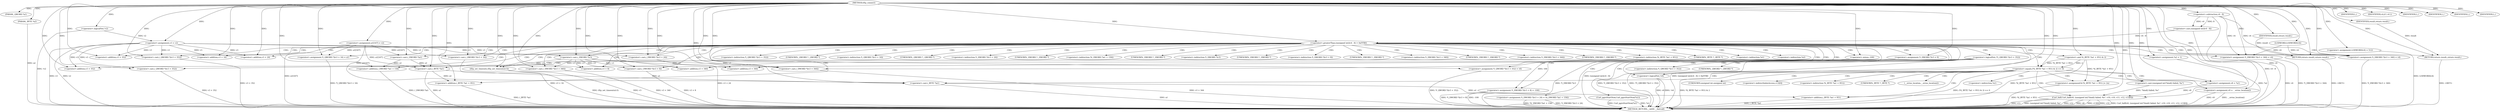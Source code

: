 digraph tftp_connect {  
"1000113" [label = "(METHOD,tftp_connect)" ]
"1000288" [label = "(METHOD_RETURN,__int64 __fastcall)" ]
"1000114" [label = "(PARAM,_QWORD *a1)" ]
"1000115" [label = "(PARAM,_BYTE *a2)" ]
"1000129" [label = "(<operator>.assignment,a1[167] = v2)" ]
"1000135" [label = "(<operator>.logicalNot,!v2)" ]
"1000137" [label = "(IDENTIFIER,L,)" ]
"1000138" [label = "(<operator>.assignment,v3 = v2)" ]
"1000142" [label = "(IDENTIFIER,v4,if ( v4 ))" ]
"1000144" [label = "(IDENTIFIER,L,)" ]
"1000146" [label = "(<operator>.greaterThan,(unsigned int)(v4 - 8) > 0xFFB0)" ]
"1000147" [label = "(<operator>.cast,(unsigned int)(v4 - 8))" ]
"1000149" [label = "(<operator>.subtraction,v4 - 8)" ]
"1000153" [label = "(RETURN,return result;,return result;)" ]
"1000154" [label = "(IDENTIFIER,result,return result;)" ]
"1000157" [label = "(<operator>.assignment,LODWORD(v4) = 512)" ]
"1000158" [label = "(LODWORD,LODWORD(v4))" ]
"1000162" [label = "(<operator>.logicalNot,!*(_QWORD *)(v3 + 352))" ]
"1000164" [label = "(<operator>.cast,(_QWORD *)(v3 + 352))" ]
"1000166" [label = "(<operator>.addition,v3 + 352)" ]
"1000170" [label = "(<operator>.assignment,*(_QWORD *)(v3 + 352) = v6)" ]
"1000172" [label = "(<operator>.cast,(_QWORD *)(v3 + 352))" ]
"1000174" [label = "(<operator>.addition,v3 + 352)" ]
"1000179" [label = "(<operator>.logicalNot,!v6)" ]
"1000181" [label = "(IDENTIFIER,L,)" ]
"1000183" [label = "(<operator>.assignment,*(_QWORD *)(v3 + 16) = a1)" ]
"1000185" [label = "(<operator>.cast,(_QWORD *)(v3 + 16))" ]
"1000187" [label = "(<operator>.addition,v3 + 16)" ]
"1000191" [label = "(<operator>.assignment,*(_DWORD *)(v3 + 24) = *((_DWORD *)a1 + 156))" ]
"1000193" [label = "(<operator>.cast,(_DWORD *)(v3 + 24))" ]
"1000195" [label = "(<operator>.addition,v3 + 24)" ]
"1000199" [label = "(<operator>.addition,(_DWORD *)a1 + 156)" ]
"1000200" [label = "(<operator>.cast,(_DWORD *)a1)" ]
"1000204" [label = "(<operator>.assignment,*(_DWORD *)v3 = 0)" ]
"1000206" [label = "(<operator>.cast,(_DWORD *)v3)" ]
"1000210" [label = "(<operator>.assignment,*(_DWORD *)(v3 + 8) = -100)" ]
"1000212" [label = "(<operator>.cast,(_DWORD *)(v3 + 8))" ]
"1000214" [label = "(<operator>.addition,v3 + 8)" ]
"1000217" [label = "(<operator>.minus,-100)" ]
"1000219" [label = "(<operator>.assignment,*(_DWORD *)(v3 + 340) = v4)" ]
"1000221" [label = "(<operator>.cast,(_DWORD *)(v3 + 340))" ]
"1000223" [label = "(<operator>.addition,v3 + 340)" ]
"1000227" [label = "(<operator>.assignment,*(_DWORD *)(v3 + 344) = v4)" ]
"1000229" [label = "(<operator>.cast,(_DWORD *)(v3 + 344))" ]
"1000231" [label = "(<operator>.addition,v3 + 344)" ]
"1000235" [label = "(tftp_set_timeouts,tftp_set_timeouts(v3))" ]
"1000238" [label = "(<operator>.equals,(*((_BYTE *)a1 + 951) & 2) == 0)" ]
"1000239" [label = "(<operator>.and,*((_BYTE *)a1 + 951) & 2)" ]
"1000241" [label = "(<operator>.addition,(_BYTE *)a1 + 951)" ]
"1000242" [label = "(<operator>.cast,(_BYTE *)a1)" ]
"1000250" [label = "(<operator>.assignment,v8 = *a1)" ]
"1000254" [label = "(<operator>.assignment,v9 = __errno_location())" ]
"1000257" [label = "(Curl_failf,Curl_failf(v8, (unsigned int)\"bind() failed; %s\", v10, v10, v11, v12, v13[0]))" ]
"1000259" [label = "(<operator>.cast,(unsigned int)\"bind() failed; %s\")" ]
"1000269" [label = "(IDENTIFIER,L,)" ]
"1000270" [label = "(<operators>.assignmentOr,*((_BYTE *)a1 + 951) |= 2u)" ]
"1000272" [label = "(<operator>.addition,(_BYTE *)a1 + 951)" ]
"1000273" [label = "(<operator>.cast,(_BYTE *)a1)" ]
"1000278" [label = "(Curl_pgrsStartNow,Curl_pgrsStartNow(*a1))" ]
"1000281" [label = "(<operator>.assignment,*a2 = 1)" ]
"1000285" [label = "(IDENTIFIER,L,)" ]
"1000286" [label = "(RETURN,return result;,return result;)" ]
"1000287" [label = "(IDENTIFIER,result,return result;)" ]
"1000163" [label = "(<operator>.indirection,*(_QWORD *)(v3 + 352))" ]
"1000165" [label = "(UNKNOWN,_QWORD *,_QWORD *)" ]
"1000171" [label = "(<operator>.indirection,*(_QWORD *)(v3 + 352))" ]
"1000173" [label = "(UNKNOWN,_QWORD *,_QWORD *)" ]
"1000184" [label = "(<operator>.indirection,*(_QWORD *)(v3 + 16))" ]
"1000186" [label = "(UNKNOWN,_QWORD *,_QWORD *)" ]
"1000192" [label = "(<operator>.indirection,*(_DWORD *)(v3 + 24))" ]
"1000194" [label = "(UNKNOWN,_DWORD *,_DWORD *)" ]
"1000198" [label = "(<operator>.indirection,*((_DWORD *)a1 + 156))" ]
"1000201" [label = "(UNKNOWN,_DWORD *,_DWORD *)" ]
"1000205" [label = "(<operator>.indirection,*(_DWORD *)v3)" ]
"1000207" [label = "(UNKNOWN,_DWORD *,_DWORD *)" ]
"1000211" [label = "(<operator>.indirection,*(_DWORD *)(v3 + 8))" ]
"1000213" [label = "(UNKNOWN,_DWORD *,_DWORD *)" ]
"1000220" [label = "(<operator>.indirection,*(_DWORD *)(v3 + 340))" ]
"1000222" [label = "(UNKNOWN,_DWORD *,_DWORD *)" ]
"1000228" [label = "(<operator>.indirection,*(_DWORD *)(v3 + 344))" ]
"1000230" [label = "(UNKNOWN,_DWORD *,_DWORD *)" ]
"1000240" [label = "(<operator>.indirection,*((_BYTE *)a1 + 951))" ]
"1000243" [label = "(UNKNOWN,_BYTE *,_BYTE *)" ]
"1000252" [label = "(<operator>.indirection,*a1)" ]
"1000256" [label = "(__errno_location,__errno_location())" ]
"1000260" [label = "(UNKNOWN,unsigned int,unsigned int)" ]
"1000266" [label = "(<operator>.indirectIndexAccess,v13[0])" ]
"1000271" [label = "(<operator>.indirection,*((_BYTE *)a1 + 951))" ]
"1000274" [label = "(UNKNOWN,_BYTE *,_BYTE *)" ]
"1000279" [label = "(<operator>.indirection,*a1)" ]
"1000282" [label = "(<operator>.indirection,*a2)" ]
  "1000172" -> "1000288"  [ label = "DDG: v3 + 352"] 
  "1000212" -> "1000288"  [ label = "DDG: v3 + 8"] 
  "1000204" -> "1000288"  [ label = "DDG: *(_DWORD *)v3"] 
  "1000199" -> "1000288"  [ label = "DDG: (_DWORD *)a1"] 
  "1000162" -> "1000288"  [ label = "DDG: *(_QWORD *)(v3 + 352)"] 
  "1000138" -> "1000288"  [ label = "DDG: v3"] 
  "1000221" -> "1000288"  [ label = "DDG: v3 + 340"] 
  "1000238" -> "1000288"  [ label = "DDG: *((_BYTE *)a1 + 951) & 2"] 
  "1000164" -> "1000288"  [ label = "DDG: v3 + 352"] 
  "1000242" -> "1000288"  [ label = "DDG: a1"] 
  "1000257" -> "1000288"  [ label = "DDG: (unsigned int)\"bind() failed; %s\""] 
  "1000257" -> "1000288"  [ label = "DDG: v12"] 
  "1000257" -> "1000288"  [ label = "DDG: v8"] 
  "1000183" -> "1000288"  [ label = "DDG: *(_QWORD *)(v3 + 16)"] 
  "1000210" -> "1000288"  [ label = "DDG: -100"] 
  "1000210" -> "1000288"  [ label = "DDG: *(_DWORD *)(v3 + 8)"] 
  "1000227" -> "1000288"  [ label = "DDG: v4"] 
  "1000254" -> "1000288"  [ label = "DDG: __errno_location()"] 
  "1000219" -> "1000288"  [ label = "DDG: *(_DWORD *)(v3 + 340)"] 
  "1000129" -> "1000288"  [ label = "DDG: a1[167]"] 
  "1000257" -> "1000288"  [ label = "DDG: v13[0]"] 
  "1000149" -> "1000288"  [ label = "DDG: v4"] 
  "1000147" -> "1000288"  [ label = "DDG: v4 - 8"] 
  "1000179" -> "1000288"  [ label = "DDG: v6"] 
  "1000146" -> "1000288"  [ label = "DDG: (unsigned int)(v4 - 8)"] 
  "1000235" -> "1000288"  [ label = "DDG: v3"] 
  "1000281" -> "1000288"  [ label = "DDG: *a2"] 
  "1000157" -> "1000288"  [ label = "DDG: LODWORD(v4)"] 
  "1000115" -> "1000288"  [ label = "DDG: a2"] 
  "1000270" -> "1000288"  [ label = "DDG: *((_BYTE *)a1 + 951)"] 
  "1000257" -> "1000288"  [ label = "DDG: v10"] 
  "1000254" -> "1000288"  [ label = "DDG: v9"] 
  "1000278" -> "1000288"  [ label = "DDG: *a1"] 
  "1000273" -> "1000288"  [ label = "DDG: a1"] 
  "1000229" -> "1000288"  [ label = "DDG: v3 + 344"] 
  "1000191" -> "1000288"  [ label = "DDG: *((_DWORD *)a1 + 156)"] 
  "1000257" -> "1000288"  [ label = "DDG: Curl_failf(v8, (unsigned int)\"bind() failed; %s\", v10, v10, v11, v12, v13[0])"] 
  "1000170" -> "1000288"  [ label = "DDG: *(_QWORD *)(v3 + 352)"] 
  "1000135" -> "1000288"  [ label = "DDG: !v2"] 
  "1000191" -> "1000288"  [ label = "DDG: *(_DWORD *)(v3 + 24)"] 
  "1000185" -> "1000288"  [ label = "DDG: v3 + 16"] 
  "1000227" -> "1000288"  [ label = "DDG: *(_DWORD *)(v3 + 344)"] 
  "1000272" -> "1000288"  [ label = "DDG: (_BYTE *)a1"] 
  "1000241" -> "1000288"  [ label = "DDG: (_BYTE *)a1"] 
  "1000179" -> "1000288"  [ label = "DDG: !v6"] 
  "1000138" -> "1000288"  [ label = "DDG: v2"] 
  "1000278" -> "1000288"  [ label = "DDG: Curl_pgrsStartNow(*a1)"] 
  "1000257" -> "1000288"  [ label = "DDG: v11"] 
  "1000238" -> "1000288"  [ label = "DDG: (*((_BYTE *)a1 + 951) & 2) == 0"] 
  "1000193" -> "1000288"  [ label = "DDG: v3 + 24"] 
  "1000146" -> "1000288"  [ label = "DDG: (unsigned int)(v4 - 8) > 0xFFB0"] 
  "1000239" -> "1000288"  [ label = "DDG: *((_BYTE *)a1 + 951)"] 
  "1000235" -> "1000288"  [ label = "DDG: tftp_set_timeouts(v3)"] 
  "1000162" -> "1000288"  [ label = "DDG: !*(_QWORD *)(v3 + 352)"] 
  "1000153" -> "1000288"  [ label = "DDG: <RET>"] 
  "1000286" -> "1000288"  [ label = "DDG: <RET>"] 
  "1000113" -> "1000114"  [ label = "DDG: "] 
  "1000113" -> "1000115"  [ label = "DDG: "] 
  "1000113" -> "1000129"  [ label = "DDG: "] 
  "1000113" -> "1000135"  [ label = "DDG: "] 
  "1000113" -> "1000137"  [ label = "DDG: "] 
  "1000135" -> "1000138"  [ label = "DDG: v2"] 
  "1000113" -> "1000138"  [ label = "DDG: "] 
  "1000113" -> "1000142"  [ label = "DDG: "] 
  "1000113" -> "1000144"  [ label = "DDG: "] 
  "1000147" -> "1000146"  [ label = "DDG: v4 - 8"] 
  "1000149" -> "1000147"  [ label = "DDG: v4"] 
  "1000149" -> "1000147"  [ label = "DDG: 8"] 
  "1000113" -> "1000149"  [ label = "DDG: "] 
  "1000113" -> "1000146"  [ label = "DDG: "] 
  "1000154" -> "1000153"  [ label = "DDG: result"] 
  "1000113" -> "1000153"  [ label = "DDG: "] 
  "1000113" -> "1000154"  [ label = "DDG: "] 
  "1000113" -> "1000157"  [ label = "DDG: "] 
  "1000113" -> "1000158"  [ label = "DDG: "] 
  "1000138" -> "1000164"  [ label = "DDG: v3"] 
  "1000113" -> "1000164"  [ label = "DDG: "] 
  "1000138" -> "1000166"  [ label = "DDG: v3"] 
  "1000113" -> "1000166"  [ label = "DDG: "] 
  "1000113" -> "1000170"  [ label = "DDG: "] 
  "1000113" -> "1000172"  [ label = "DDG: "] 
  "1000138" -> "1000172"  [ label = "DDG: v3"] 
  "1000113" -> "1000174"  [ label = "DDG: "] 
  "1000138" -> "1000174"  [ label = "DDG: v3"] 
  "1000113" -> "1000179"  [ label = "DDG: "] 
  "1000113" -> "1000181"  [ label = "DDG: "] 
  "1000129" -> "1000183"  [ label = "DDG: a1[167]"] 
  "1000113" -> "1000183"  [ label = "DDG: "] 
  "1000113" -> "1000185"  [ label = "DDG: "] 
  "1000138" -> "1000185"  [ label = "DDG: v3"] 
  "1000113" -> "1000187"  [ label = "DDG: "] 
  "1000138" -> "1000187"  [ label = "DDG: v3"] 
  "1000113" -> "1000193"  [ label = "DDG: "] 
  "1000138" -> "1000193"  [ label = "DDG: v3"] 
  "1000113" -> "1000195"  [ label = "DDG: "] 
  "1000138" -> "1000195"  [ label = "DDG: v3"] 
  "1000200" -> "1000199"  [ label = "DDG: a1"] 
  "1000129" -> "1000200"  [ label = "DDG: a1[167]"] 
  "1000113" -> "1000200"  [ label = "DDG: "] 
  "1000113" -> "1000199"  [ label = "DDG: "] 
  "1000113" -> "1000204"  [ label = "DDG: "] 
  "1000113" -> "1000206"  [ label = "DDG: "] 
  "1000138" -> "1000206"  [ label = "DDG: v3"] 
  "1000217" -> "1000210"  [ label = "DDG: 100"] 
  "1000206" -> "1000212"  [ label = "DDG: v3"] 
  "1000113" -> "1000212"  [ label = "DDG: "] 
  "1000206" -> "1000214"  [ label = "DDG: v3"] 
  "1000113" -> "1000214"  [ label = "DDG: "] 
  "1000113" -> "1000217"  [ label = "DDG: "] 
  "1000149" -> "1000219"  [ label = "DDG: v4"] 
  "1000158" -> "1000219"  [ label = "DDG: v4"] 
  "1000113" -> "1000219"  [ label = "DDG: "] 
  "1000113" -> "1000221"  [ label = "DDG: "] 
  "1000206" -> "1000221"  [ label = "DDG: v3"] 
  "1000113" -> "1000223"  [ label = "DDG: "] 
  "1000206" -> "1000223"  [ label = "DDG: v3"] 
  "1000113" -> "1000227"  [ label = "DDG: "] 
  "1000149" -> "1000227"  [ label = "DDG: v4"] 
  "1000158" -> "1000227"  [ label = "DDG: v4"] 
  "1000113" -> "1000229"  [ label = "DDG: "] 
  "1000206" -> "1000229"  [ label = "DDG: v3"] 
  "1000113" -> "1000231"  [ label = "DDG: "] 
  "1000206" -> "1000231"  [ label = "DDG: v3"] 
  "1000113" -> "1000235"  [ label = "DDG: "] 
  "1000206" -> "1000235"  [ label = "DDG: v3"] 
  "1000239" -> "1000238"  [ label = "DDG: *((_BYTE *)a1 + 951)"] 
  "1000239" -> "1000238"  [ label = "DDG: 2"] 
  "1000242" -> "1000241"  [ label = "DDG: a1"] 
  "1000129" -> "1000242"  [ label = "DDG: a1[167]"] 
  "1000200" -> "1000242"  [ label = "DDG: a1"] 
  "1000113" -> "1000242"  [ label = "DDG: "] 
  "1000113" -> "1000241"  [ label = "DDG: "] 
  "1000113" -> "1000239"  [ label = "DDG: "] 
  "1000113" -> "1000238"  [ label = "DDG: "] 
  "1000113" -> "1000250"  [ label = "DDG: "] 
  "1000113" -> "1000254"  [ label = "DDG: "] 
  "1000250" -> "1000257"  [ label = "DDG: v8"] 
  "1000113" -> "1000257"  [ label = "DDG: "] 
  "1000259" -> "1000257"  [ label = "DDG: \"bind() failed; %s\""] 
  "1000113" -> "1000259"  [ label = "DDG: "] 
  "1000113" -> "1000269"  [ label = "DDG: "] 
  "1000113" -> "1000270"  [ label = "DDG: "] 
  "1000239" -> "1000270"  [ label = "DDG: *((_BYTE *)a1 + 951)"] 
  "1000273" -> "1000272"  [ label = "DDG: a1"] 
  "1000242" -> "1000273"  [ label = "DDG: a1"] 
  "1000129" -> "1000273"  [ label = "DDG: a1[167]"] 
  "1000113" -> "1000273"  [ label = "DDG: "] 
  "1000113" -> "1000272"  [ label = "DDG: "] 
  "1000113" -> "1000281"  [ label = "DDG: "] 
  "1000113" -> "1000285"  [ label = "DDG: "] 
  "1000287" -> "1000286"  [ label = "DDG: result"] 
  "1000113" -> "1000286"  [ label = "DDG: "] 
  "1000113" -> "1000287"  [ label = "DDG: "] 
  "1000146" -> "1000166"  [ label = "CDG: "] 
  "1000146" -> "1000165"  [ label = "CDG: "] 
  "1000146" -> "1000164"  [ label = "CDG: "] 
  "1000146" -> "1000163"  [ label = "CDG: "] 
  "1000146" -> "1000162"  [ label = "CDG: "] 
  "1000146" -> "1000192"  [ label = "CDG: "] 
  "1000146" -> "1000191"  [ label = "CDG: "] 
  "1000146" -> "1000187"  [ label = "CDG: "] 
  "1000146" -> "1000186"  [ label = "CDG: "] 
  "1000146" -> "1000185"  [ label = "CDG: "] 
  "1000146" -> "1000184"  [ label = "CDG: "] 
  "1000146" -> "1000183"  [ label = "CDG: "] 
  "1000146" -> "1000207"  [ label = "CDG: "] 
  "1000146" -> "1000206"  [ label = "CDG: "] 
  "1000146" -> "1000205"  [ label = "CDG: "] 
  "1000146" -> "1000204"  [ label = "CDG: "] 
  "1000146" -> "1000201"  [ label = "CDG: "] 
  "1000146" -> "1000200"  [ label = "CDG: "] 
  "1000146" -> "1000199"  [ label = "CDG: "] 
  "1000146" -> "1000198"  [ label = "CDG: "] 
  "1000146" -> "1000195"  [ label = "CDG: "] 
  "1000146" -> "1000194"  [ label = "CDG: "] 
  "1000146" -> "1000193"  [ label = "CDG: "] 
  "1000146" -> "1000223"  [ label = "CDG: "] 
  "1000146" -> "1000222"  [ label = "CDG: "] 
  "1000146" -> "1000221"  [ label = "CDG: "] 
  "1000146" -> "1000220"  [ label = "CDG: "] 
  "1000146" -> "1000219"  [ label = "CDG: "] 
  "1000146" -> "1000217"  [ label = "CDG: "] 
  "1000146" -> "1000214"  [ label = "CDG: "] 
  "1000146" -> "1000213"  [ label = "CDG: "] 
  "1000146" -> "1000212"  [ label = "CDG: "] 
  "1000146" -> "1000211"  [ label = "CDG: "] 
  "1000146" -> "1000210"  [ label = "CDG: "] 
  "1000146" -> "1000240"  [ label = "CDG: "] 
  "1000146" -> "1000239"  [ label = "CDG: "] 
  "1000146" -> "1000238"  [ label = "CDG: "] 
  "1000146" -> "1000235"  [ label = "CDG: "] 
  "1000146" -> "1000231"  [ label = "CDG: "] 
  "1000146" -> "1000230"  [ label = "CDG: "] 
  "1000146" -> "1000229"  [ label = "CDG: "] 
  "1000146" -> "1000228"  [ label = "CDG: "] 
  "1000146" -> "1000227"  [ label = "CDG: "] 
  "1000146" -> "1000243"  [ label = "CDG: "] 
  "1000146" -> "1000242"  [ label = "CDG: "] 
  "1000146" -> "1000241"  [ label = "CDG: "] 
  "1000146" -> "1000286"  [ label = "CDG: "] 
  "1000146" -> "1000282"  [ label = "CDG: "] 
  "1000146" -> "1000281"  [ label = "CDG: "] 
  "1000146" -> "1000279"  [ label = "CDG: "] 
  "1000146" -> "1000278"  [ label = "CDG: "] 
  "1000146" -> "1000153"  [ label = "CDG: "] 
  "1000162" -> "1000174"  [ label = "CDG: "] 
  "1000162" -> "1000173"  [ label = "CDG: "] 
  "1000162" -> "1000172"  [ label = "CDG: "] 
  "1000162" -> "1000171"  [ label = "CDG: "] 
  "1000162" -> "1000170"  [ label = "CDG: "] 
  "1000162" -> "1000179"  [ label = "CDG: "] 
  "1000238" -> "1000256"  [ label = "CDG: "] 
  "1000238" -> "1000254"  [ label = "CDG: "] 
  "1000238" -> "1000252"  [ label = "CDG: "] 
  "1000238" -> "1000250"  [ label = "CDG: "] 
  "1000238" -> "1000272"  [ label = "CDG: "] 
  "1000238" -> "1000271"  [ label = "CDG: "] 
  "1000238" -> "1000270"  [ label = "CDG: "] 
  "1000238" -> "1000266"  [ label = "CDG: "] 
  "1000238" -> "1000260"  [ label = "CDG: "] 
  "1000238" -> "1000259"  [ label = "CDG: "] 
  "1000238" -> "1000257"  [ label = "CDG: "] 
  "1000238" -> "1000274"  [ label = "CDG: "] 
  "1000238" -> "1000273"  [ label = "CDG: "] 
}

